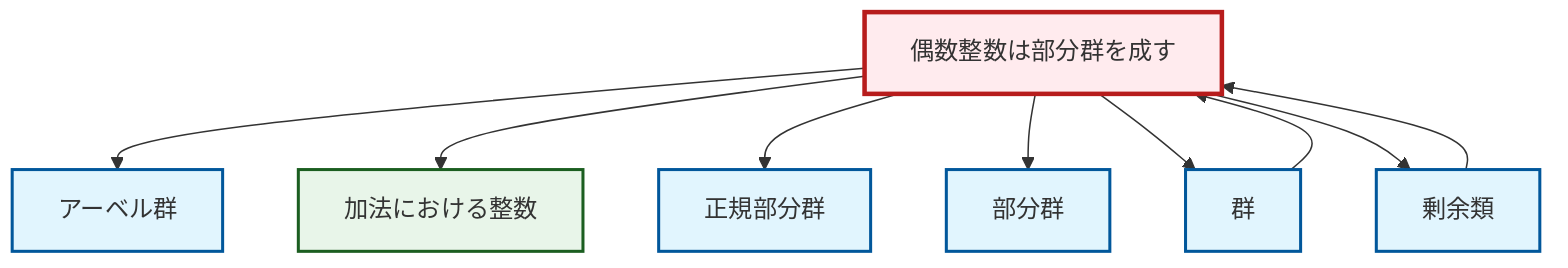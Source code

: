 graph TD
    classDef definition fill:#e1f5fe,stroke:#01579b,stroke-width:2px
    classDef theorem fill:#f3e5f5,stroke:#4a148c,stroke-width:2px
    classDef axiom fill:#fff3e0,stroke:#e65100,stroke-width:2px
    classDef example fill:#e8f5e9,stroke:#1b5e20,stroke-width:2px
    classDef current fill:#ffebee,stroke:#b71c1c,stroke-width:3px
    ex-even-integers-subgroup["偶数整数は部分群を成す"]:::example
    ex-integers-addition["加法における整数"]:::example
    def-coset["剰余類"]:::definition
    def-group["群"]:::definition
    def-normal-subgroup["正規部分群"]:::definition
    def-subgroup["部分群"]:::definition
    def-abelian-group["アーベル群"]:::definition
    ex-even-integers-subgroup --> def-abelian-group
    ex-even-integers-subgroup --> ex-integers-addition
    def-group --> ex-even-integers-subgroup
    ex-even-integers-subgroup --> def-normal-subgroup
    ex-even-integers-subgroup --> def-subgroup
    ex-even-integers-subgroup --> def-group
    def-coset --> ex-even-integers-subgroup
    ex-even-integers-subgroup --> def-coset
    class ex-even-integers-subgroup current